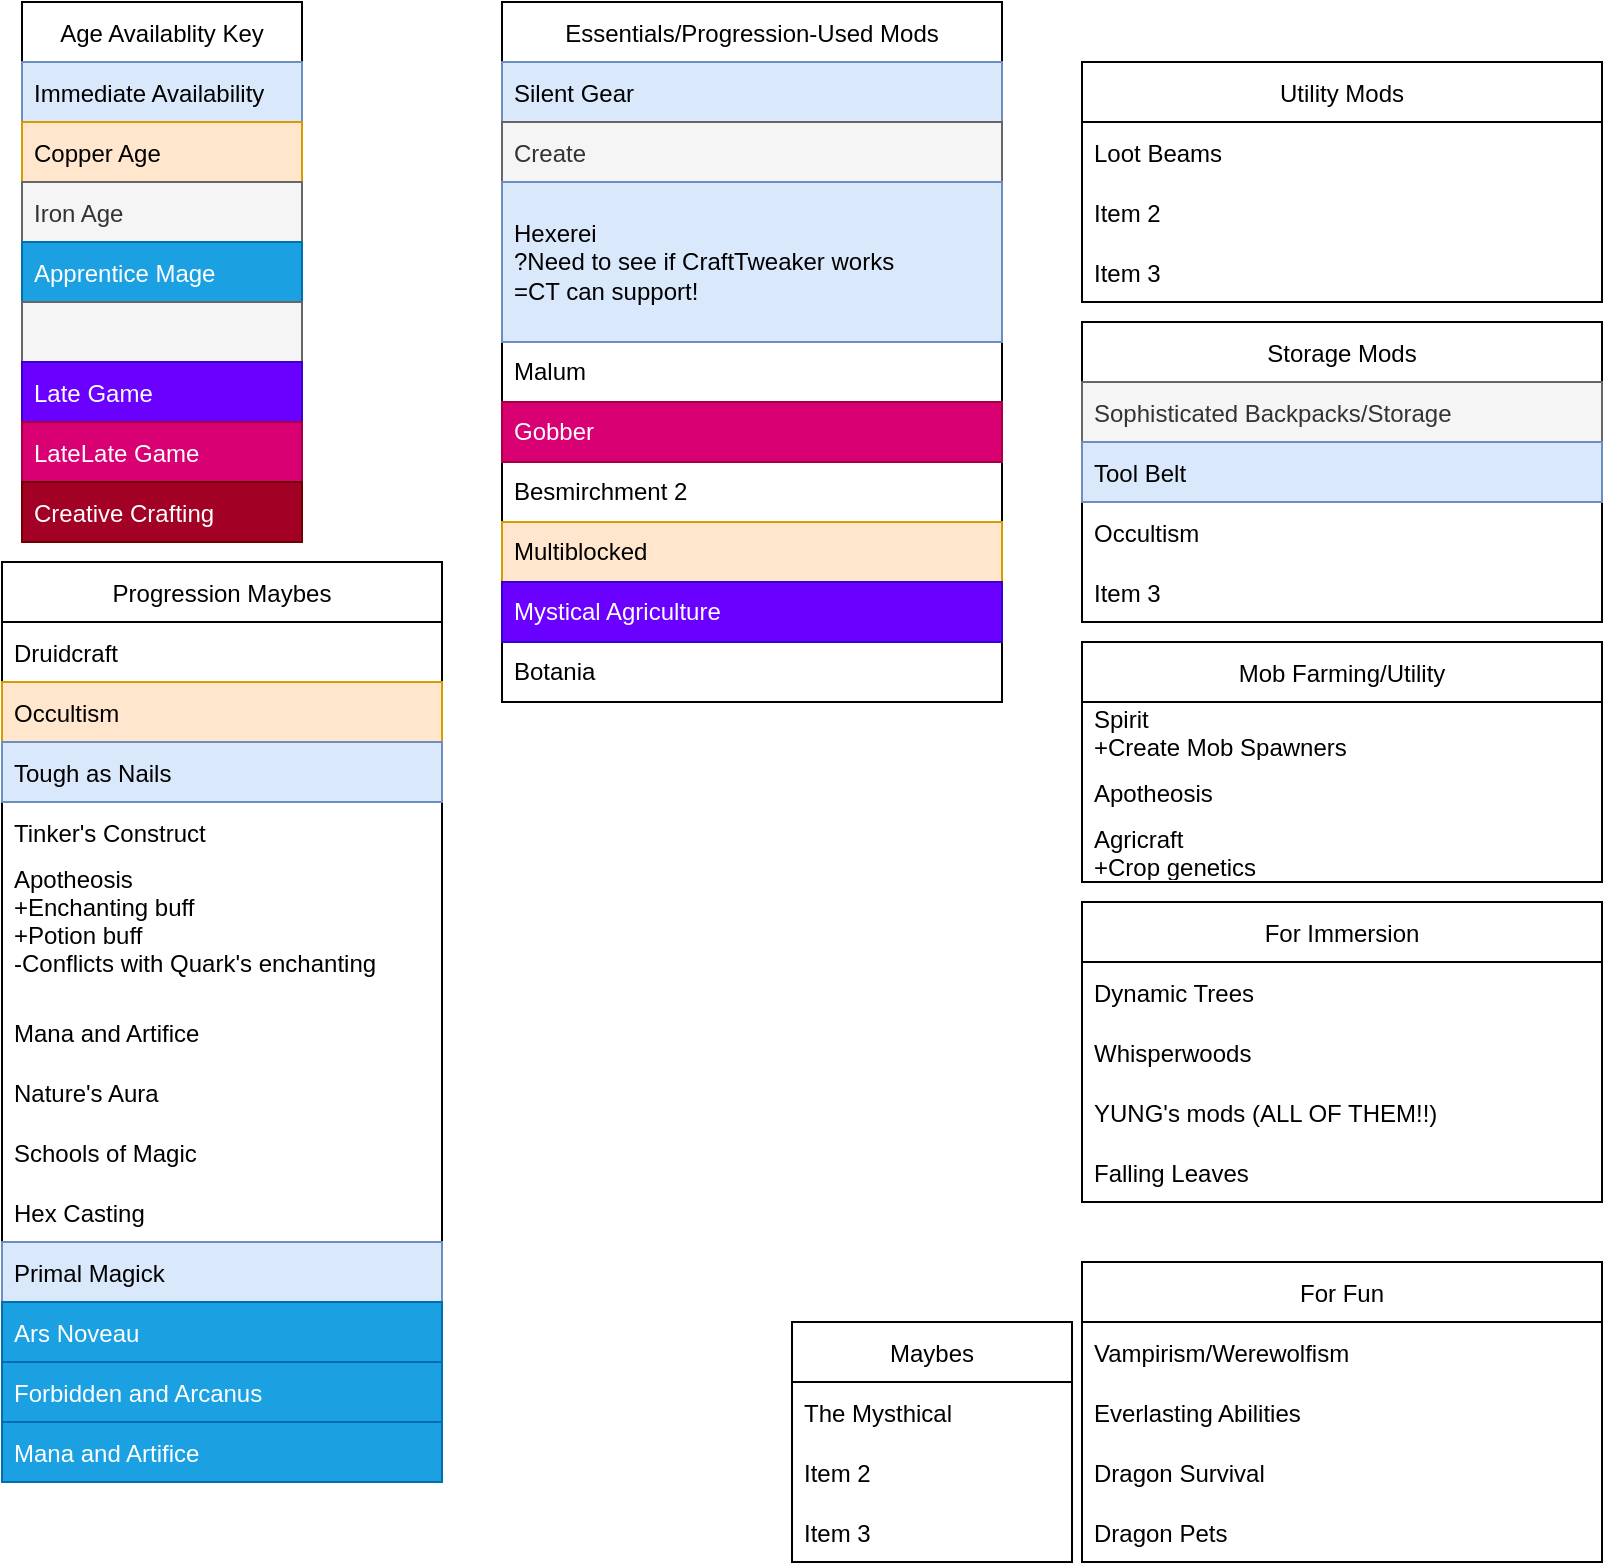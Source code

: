<mxfile version="19.0.3" type="github" pages="4">
  <diagram id="D16m4kfWFw2HEZQcjknS" name="Primary Mod List">
    <mxGraphModel dx="1182" dy="732" grid="1" gridSize="10" guides="1" tooltips="1" connect="1" arrows="1" fold="1" page="1" pageScale="1" pageWidth="850" pageHeight="1100" math="0" shadow="0">
      <root>
        <mxCell id="0" />
        <mxCell id="1" parent="0" />
        <mxCell id="B4j-vTwKo_DGj5agFie8-1" value="Essentials/Progression-Used Mods" style="swimlane;fontStyle=0;childLayout=stackLayout;horizontal=1;startSize=30;horizontalStack=0;resizeParent=1;resizeParentMax=0;resizeLast=0;collapsible=1;marginBottom=0;" parent="1" vertex="1">
          <mxGeometry x="280" y="10" width="250" height="350" as="geometry" />
        </mxCell>
        <mxCell id="B4j-vTwKo_DGj5agFie8-2" value="Silent Gear" style="text;strokeColor=#6c8ebf;fillColor=#dae8fc;align=left;verticalAlign=middle;spacingLeft=4;spacingRight=4;overflow=hidden;points=[[0,0.5],[1,0.5]];portConstraint=eastwest;rotatable=0;" parent="B4j-vTwKo_DGj5agFie8-1" vertex="1">
          <mxGeometry y="30" width="250" height="30" as="geometry" />
        </mxCell>
        <mxCell id="B4j-vTwKo_DGj5agFie8-4" value="Create" style="text;strokeColor=#666666;fillColor=#f5f5f5;align=left;verticalAlign=middle;spacingLeft=4;spacingRight=4;overflow=hidden;points=[[0,0.5],[1,0.5]];portConstraint=eastwest;rotatable=0;fontColor=#333333;" parent="B4j-vTwKo_DGj5agFie8-1" vertex="1">
          <mxGeometry y="60" width="250" height="30" as="geometry" />
        </mxCell>
        <mxCell id="2ArhLiDelmDyG_pQbxqI-2" value="Hexerei&#xa;?Need to see if CraftTweaker works&#xa;=CT can support!" style="text;strokeColor=#6c8ebf;fillColor=#dae8fc;align=left;verticalAlign=middle;spacingLeft=4;spacingRight=4;overflow=hidden;points=[[0,0.5],[1,0.5]];portConstraint=eastwest;rotatable=0;whiteSpace=wrap;" parent="B4j-vTwKo_DGj5agFie8-1" vertex="1">
          <mxGeometry y="90" width="250" height="80" as="geometry" />
        </mxCell>
        <mxCell id="EsS47KtiDPzlkTfj5x5h-16" value="Malum" style="text;align=left;verticalAlign=middle;spacingLeft=4;spacingRight=4;overflow=hidden;points=[[0,0.5],[1,0.5]];portConstraint=eastwest;rotatable=0;whiteSpace=wrap;" parent="B4j-vTwKo_DGj5agFie8-1" vertex="1">
          <mxGeometry y="170" width="250" height="30" as="geometry" />
        </mxCell>
        <mxCell id="EsS47KtiDPzlkTfj5x5h-17" value="Gobber" style="text;align=left;verticalAlign=middle;spacingLeft=4;spacingRight=4;overflow=hidden;points=[[0,0.5],[1,0.5]];portConstraint=eastwest;rotatable=0;whiteSpace=wrap;fillColor=#d80073;fontColor=#ffffff;strokeColor=#A50040;" parent="B4j-vTwKo_DGj5agFie8-1" vertex="1">
          <mxGeometry y="200" width="250" height="30" as="geometry" />
        </mxCell>
        <mxCell id="EsS47KtiDPzlkTfj5x5h-22" value="Besmirchment 2" style="text;align=left;verticalAlign=middle;spacingLeft=4;spacingRight=4;overflow=hidden;points=[[0,0.5],[1,0.5]];portConstraint=eastwest;rotatable=0;whiteSpace=wrap;" parent="B4j-vTwKo_DGj5agFie8-1" vertex="1">
          <mxGeometry y="230" width="250" height="30" as="geometry" />
        </mxCell>
        <mxCell id="EsS47KtiDPzlkTfj5x5h-30" value="Multiblocked" style="text;align=left;verticalAlign=middle;spacingLeft=4;spacingRight=4;overflow=hidden;points=[[0,0.5],[1,0.5]];portConstraint=eastwest;rotatable=0;whiteSpace=wrap;fillColor=#ffe6cc;strokeColor=#d79b00;" parent="B4j-vTwKo_DGj5agFie8-1" vertex="1">
          <mxGeometry y="260" width="250" height="30" as="geometry" />
        </mxCell>
        <mxCell id="EsS47KtiDPzlkTfj5x5h-36" value="Mystical Agriculture" style="text;align=left;verticalAlign=middle;spacingLeft=4;spacingRight=4;overflow=hidden;points=[[0,0.5],[1,0.5]];portConstraint=eastwest;rotatable=0;whiteSpace=wrap;fillColor=#6a00ff;strokeColor=#3700CC;fontColor=#ffffff;" parent="B4j-vTwKo_DGj5agFie8-1" vertex="1">
          <mxGeometry y="290" width="250" height="30" as="geometry" />
        </mxCell>
        <mxCell id="EsS47KtiDPzlkTfj5x5h-38" value="Botania" style="text;align=left;verticalAlign=middle;spacingLeft=4;spacingRight=4;overflow=hidden;points=[[0,0.5],[1,0.5]];portConstraint=eastwest;rotatable=0;whiteSpace=wrap;" parent="B4j-vTwKo_DGj5agFie8-1" vertex="1">
          <mxGeometry y="320" width="250" height="30" as="geometry" />
        </mxCell>
        <mxCell id="B4j-vTwKo_DGj5agFie8-5" value="Storage Mods" style="swimlane;fontStyle=0;childLayout=stackLayout;horizontal=1;startSize=30;horizontalStack=0;resizeParent=1;resizeParentMax=0;resizeLast=0;collapsible=1;marginBottom=0;" parent="1" vertex="1">
          <mxGeometry x="570" y="170" width="260" height="150" as="geometry" />
        </mxCell>
        <mxCell id="B4j-vTwKo_DGj5agFie8-6" value="Sophisticated Backpacks/Storage" style="text;strokeColor=#666666;fillColor=#f5f5f5;align=left;verticalAlign=middle;spacingLeft=4;spacingRight=4;overflow=hidden;points=[[0,0.5],[1,0.5]];portConstraint=eastwest;rotatable=0;fontColor=#333333;" parent="B4j-vTwKo_DGj5agFie8-5" vertex="1">
          <mxGeometry y="30" width="260" height="30" as="geometry" />
        </mxCell>
        <mxCell id="B4j-vTwKo_DGj5agFie8-3" value="Tool Belt" style="text;strokeColor=#6c8ebf;fillColor=#dae8fc;align=left;verticalAlign=middle;spacingLeft=4;spacingRight=4;overflow=hidden;points=[[0,0.5],[1,0.5]];portConstraint=eastwest;rotatable=0;" parent="B4j-vTwKo_DGj5agFie8-5" vertex="1">
          <mxGeometry y="60" width="260" height="30" as="geometry" />
        </mxCell>
        <mxCell id="B4j-vTwKo_DGj5agFie8-7" value="Occultism" style="text;strokeColor=none;fillColor=none;align=left;verticalAlign=middle;spacingLeft=4;spacingRight=4;overflow=hidden;points=[[0,0.5],[1,0.5]];portConstraint=eastwest;rotatable=0;" parent="B4j-vTwKo_DGj5agFie8-5" vertex="1">
          <mxGeometry y="90" width="260" height="30" as="geometry" />
        </mxCell>
        <mxCell id="B4j-vTwKo_DGj5agFie8-8" value="Item 3" style="text;strokeColor=none;fillColor=none;align=left;verticalAlign=middle;spacingLeft=4;spacingRight=4;overflow=hidden;points=[[0,0.5],[1,0.5]];portConstraint=eastwest;rotatable=0;" parent="B4j-vTwKo_DGj5agFie8-5" vertex="1">
          <mxGeometry y="120" width="260" height="30" as="geometry" />
        </mxCell>
        <mxCell id="B4j-vTwKo_DGj5agFie8-9" value="Progression Maybes" style="swimlane;fontStyle=0;childLayout=stackLayout;horizontal=1;startSize=30;horizontalStack=0;resizeParent=1;resizeParentMax=0;resizeLast=0;collapsible=1;marginBottom=0;" parent="1" vertex="1">
          <mxGeometry x="30" y="290" width="220" height="460" as="geometry" />
        </mxCell>
        <mxCell id="B4j-vTwKo_DGj5agFie8-10" value="Druidcraft" style="text;strokeColor=none;fillColor=none;align=left;verticalAlign=middle;spacingLeft=4;spacingRight=4;overflow=hidden;points=[[0,0.5],[1,0.5]];portConstraint=eastwest;rotatable=0;" parent="B4j-vTwKo_DGj5agFie8-9" vertex="1">
          <mxGeometry y="30" width="220" height="30" as="geometry" />
        </mxCell>
        <mxCell id="B4j-vTwKo_DGj5agFie8-11" value="Occultism" style="text;strokeColor=#d79b00;fillColor=#ffe6cc;align=left;verticalAlign=middle;spacingLeft=4;spacingRight=4;overflow=hidden;points=[[0,0.5],[1,0.5]];portConstraint=eastwest;rotatable=0;" parent="B4j-vTwKo_DGj5agFie8-9" vertex="1">
          <mxGeometry y="60" width="220" height="30" as="geometry" />
        </mxCell>
        <mxCell id="B4j-vTwKo_DGj5agFie8-12" value="Tough as Nails" style="text;strokeColor=#6c8ebf;fillColor=#dae8fc;align=left;verticalAlign=middle;spacingLeft=4;spacingRight=4;overflow=hidden;points=[[0,0.5],[1,0.5]];portConstraint=eastwest;rotatable=0;" parent="B4j-vTwKo_DGj5agFie8-9" vertex="1">
          <mxGeometry y="90" width="220" height="30" as="geometry" />
        </mxCell>
        <mxCell id="ZFpCo6Y6okGIEXORFpAM-1" value="Tinker&#39;s Construct" style="text;strokeColor=none;fillColor=none;align=left;verticalAlign=middle;spacingLeft=4;spacingRight=4;overflow=hidden;points=[[0,0.5],[1,0.5]];portConstraint=eastwest;rotatable=0;" parent="B4j-vTwKo_DGj5agFie8-9" vertex="1">
          <mxGeometry y="120" width="220" height="30" as="geometry" />
        </mxCell>
        <mxCell id="2ArhLiDelmDyG_pQbxqI-1" value="Apotheosis&#xa;+Enchanting buff&#xa;+Potion buff&#xa;-Conflicts with Quark&#39;s enchanting&#xa;" style="text;strokeColor=none;fillColor=none;align=left;verticalAlign=middle;spacingLeft=4;spacingRight=4;overflow=hidden;points=[[0,0.5],[1,0.5]];portConstraint=eastwest;rotatable=0;rounded=0;" parent="B4j-vTwKo_DGj5agFie8-9" vertex="1">
          <mxGeometry y="150" width="220" height="70" as="geometry" />
        </mxCell>
        <mxCell id="EsS47KtiDPzlkTfj5x5h-1" value="Mana and Artifice" style="text;strokeColor=none;fillColor=none;align=left;verticalAlign=middle;spacingLeft=4;spacingRight=4;overflow=hidden;points=[[0,0.5],[1,0.5]];portConstraint=eastwest;rotatable=0;rounded=0;" parent="B4j-vTwKo_DGj5agFie8-9" vertex="1">
          <mxGeometry y="220" width="220" height="30" as="geometry" />
        </mxCell>
        <mxCell id="EsS47KtiDPzlkTfj5x5h-2" value="Nature&#39;s Aura" style="text;strokeColor=none;fillColor=none;align=left;verticalAlign=middle;spacingLeft=4;spacingRight=4;overflow=hidden;points=[[0,0.5],[1,0.5]];portConstraint=eastwest;rotatable=0;rounded=0;" parent="B4j-vTwKo_DGj5agFie8-9" vertex="1">
          <mxGeometry y="250" width="220" height="30" as="geometry" />
        </mxCell>
        <mxCell id="EsS47KtiDPzlkTfj5x5h-27" value="Schools of Magic" style="text;strokeColor=none;fillColor=none;align=left;verticalAlign=middle;spacingLeft=4;spacingRight=4;overflow=hidden;points=[[0,0.5],[1,0.5]];portConstraint=eastwest;rotatable=0;rounded=0;" parent="B4j-vTwKo_DGj5agFie8-9" vertex="1">
          <mxGeometry y="280" width="220" height="30" as="geometry" />
        </mxCell>
        <mxCell id="EsS47KtiDPzlkTfj5x5h-28" value="Hex Casting" style="text;strokeColor=none;fillColor=none;align=left;verticalAlign=middle;spacingLeft=4;spacingRight=4;overflow=hidden;points=[[0,0.5],[1,0.5]];portConstraint=eastwest;rotatable=0;rounded=0;" parent="B4j-vTwKo_DGj5agFie8-9" vertex="1">
          <mxGeometry y="310" width="220" height="30" as="geometry" />
        </mxCell>
        <mxCell id="EsS47KtiDPzlkTfj5x5h-29" value="Primal Magick" style="text;strokeColor=#6c8ebf;fillColor=#dae8fc;align=left;verticalAlign=middle;spacingLeft=4;spacingRight=4;overflow=hidden;points=[[0,0.5],[1,0.5]];portConstraint=eastwest;rotatable=0;rounded=0;" parent="B4j-vTwKo_DGj5agFie8-9" vertex="1">
          <mxGeometry y="340" width="220" height="30" as="geometry" />
        </mxCell>
        <mxCell id="EsS47KtiDPzlkTfj5x5h-39" value="Ars Noveau" style="text;strokeColor=#006EAF;fillColor=#1ba1e2;align=left;verticalAlign=middle;spacingLeft=4;spacingRight=4;overflow=hidden;points=[[0,0.5],[1,0.5]];portConstraint=eastwest;rotatable=0;rounded=0;fontColor=#ffffff;" parent="B4j-vTwKo_DGj5agFie8-9" vertex="1">
          <mxGeometry y="370" width="220" height="30" as="geometry" />
        </mxCell>
        <mxCell id="EsS47KtiDPzlkTfj5x5h-40" value="Forbidden and Arcanus" style="text;strokeColor=#006EAF;fillColor=#1ba1e2;align=left;verticalAlign=middle;spacingLeft=4;spacingRight=4;overflow=hidden;points=[[0,0.5],[1,0.5]];portConstraint=eastwest;rotatable=0;rounded=0;fontColor=#ffffff;" parent="B4j-vTwKo_DGj5agFie8-9" vertex="1">
          <mxGeometry y="400" width="220" height="30" as="geometry" />
        </mxCell>
        <mxCell id="EsS47KtiDPzlkTfj5x5h-41" value="Mana and Artifice" style="text;strokeColor=#006EAF;fillColor=#1ba1e2;align=left;verticalAlign=middle;spacingLeft=4;spacingRight=4;overflow=hidden;points=[[0,0.5],[1,0.5]];portConstraint=eastwest;rotatable=0;rounded=0;fontColor=#ffffff;" parent="B4j-vTwKo_DGj5agFie8-9" vertex="1">
          <mxGeometry y="430" width="220" height="30" as="geometry" />
        </mxCell>
        <mxCell id="B4j-vTwKo_DGj5agFie8-14" value="Utility Mods" style="swimlane;fontStyle=0;childLayout=stackLayout;horizontal=1;startSize=30;horizontalStack=0;resizeParent=1;resizeParentMax=0;resizeLast=0;collapsible=1;marginBottom=0;" parent="1" vertex="1">
          <mxGeometry x="570" y="40" width="260" height="120" as="geometry" />
        </mxCell>
        <mxCell id="B4j-vTwKo_DGj5agFie8-15" value="Loot Beams" style="text;strokeColor=none;fillColor=none;align=left;verticalAlign=middle;spacingLeft=4;spacingRight=4;overflow=hidden;points=[[0,0.5],[1,0.5]];portConstraint=eastwest;rotatable=0;" parent="B4j-vTwKo_DGj5agFie8-14" vertex="1">
          <mxGeometry y="30" width="260" height="30" as="geometry" />
        </mxCell>
        <mxCell id="B4j-vTwKo_DGj5agFie8-16" value="Item 2" style="text;strokeColor=none;fillColor=none;align=left;verticalAlign=middle;spacingLeft=4;spacingRight=4;overflow=hidden;points=[[0,0.5],[1,0.5]];portConstraint=eastwest;rotatable=0;" parent="B4j-vTwKo_DGj5agFie8-14" vertex="1">
          <mxGeometry y="60" width="260" height="30" as="geometry" />
        </mxCell>
        <mxCell id="B4j-vTwKo_DGj5agFie8-17" value="Item 3" style="text;strokeColor=none;fillColor=none;align=left;verticalAlign=middle;spacingLeft=4;spacingRight=4;overflow=hidden;points=[[0,0.5],[1,0.5]];portConstraint=eastwest;rotatable=0;" parent="B4j-vTwKo_DGj5agFie8-14" vertex="1">
          <mxGeometry y="90" width="260" height="30" as="geometry" />
        </mxCell>
        <mxCell id="EsS47KtiDPzlkTfj5x5h-3" value="Mob Farming/Utility" style="swimlane;fontStyle=0;childLayout=stackLayout;horizontal=1;startSize=30;horizontalStack=0;resizeParent=1;resizeParentMax=0;resizeLast=0;collapsible=1;marginBottom=0;rounded=0;fillColor=none;" parent="1" vertex="1">
          <mxGeometry x="570" y="330" width="260" height="120" as="geometry" />
        </mxCell>
        <mxCell id="EsS47KtiDPzlkTfj5x5h-4" value="Spirit&#xa;+Create Mob Spawners&#xa;" style="text;strokeColor=none;fillColor=none;align=left;verticalAlign=middle;spacingLeft=4;spacingRight=4;overflow=hidden;points=[[0,0.5],[1,0.5]];portConstraint=eastwest;rotatable=0;rounded=0;" parent="EsS47KtiDPzlkTfj5x5h-3" vertex="1">
          <mxGeometry y="30" width="260" height="30" as="geometry" />
        </mxCell>
        <mxCell id="EsS47KtiDPzlkTfj5x5h-5" value="Apotheosis" style="text;strokeColor=none;fillColor=none;align=left;verticalAlign=middle;spacingLeft=4;spacingRight=4;overflow=hidden;points=[[0,0.5],[1,0.5]];portConstraint=eastwest;rotatable=0;rounded=0;" parent="EsS47KtiDPzlkTfj5x5h-3" vertex="1">
          <mxGeometry y="60" width="260" height="30" as="geometry" />
        </mxCell>
        <mxCell id="EsS47KtiDPzlkTfj5x5h-6" value="Agricraft&#xa;+Crop genetics" style="text;strokeColor=none;fillColor=none;align=left;verticalAlign=middle;spacingLeft=4;spacingRight=4;overflow=hidden;points=[[0,0.5],[1,0.5]];portConstraint=eastwest;rotatable=0;rounded=0;" parent="EsS47KtiDPzlkTfj5x5h-3" vertex="1">
          <mxGeometry y="90" width="260" height="30" as="geometry" />
        </mxCell>
        <mxCell id="EsS47KtiDPzlkTfj5x5h-8" value="Age Availablity Key" style="swimlane;fontStyle=0;childLayout=stackLayout;horizontal=1;startSize=30;horizontalStack=0;resizeParent=1;resizeParentMax=0;resizeLast=0;collapsible=1;marginBottom=0;rounded=0;fillColor=none;" parent="1" vertex="1">
          <mxGeometry x="40" y="10" width="140" height="270" as="geometry" />
        </mxCell>
        <mxCell id="EsS47KtiDPzlkTfj5x5h-9" value="Immediate Availability" style="text;strokeColor=#6c8ebf;fillColor=#dae8fc;align=left;verticalAlign=middle;spacingLeft=4;spacingRight=4;overflow=hidden;points=[[0,0.5],[1,0.5]];portConstraint=eastwest;rotatable=0;rounded=0;labelBackgroundColor=none;" parent="EsS47KtiDPzlkTfj5x5h-8" vertex="1">
          <mxGeometry y="30" width="140" height="30" as="geometry" />
        </mxCell>
        <mxCell id="EsS47KtiDPzlkTfj5x5h-10" value="Copper Age" style="text;strokeColor=#d79b00;fillColor=#ffe6cc;align=left;verticalAlign=middle;spacingLeft=4;spacingRight=4;overflow=hidden;points=[[0,0.5],[1,0.5]];portConstraint=eastwest;rotatable=0;rounded=0;" parent="EsS47KtiDPzlkTfj5x5h-8" vertex="1">
          <mxGeometry y="60" width="140" height="30" as="geometry" />
        </mxCell>
        <mxCell id="EsS47KtiDPzlkTfj5x5h-11" value="Iron Age" style="text;strokeColor=#666666;fillColor=#f5f5f5;align=left;verticalAlign=middle;spacingLeft=4;spacingRight=4;overflow=hidden;points=[[0,0.5],[1,0.5]];portConstraint=eastwest;rotatable=0;rounded=0;fontColor=#333333;" parent="EsS47KtiDPzlkTfj5x5h-8" vertex="1">
          <mxGeometry y="90" width="140" height="30" as="geometry" />
        </mxCell>
        <mxCell id="EsS47KtiDPzlkTfj5x5h-18" value="Apprentice Mage" style="text;strokeColor=#006EAF;fillColor=#1ba1e2;align=left;verticalAlign=middle;spacingLeft=4;spacingRight=4;overflow=hidden;points=[[0,0.5],[1,0.5]];portConstraint=eastwest;rotatable=0;rounded=0;fontColor=#ffffff;" parent="EsS47KtiDPzlkTfj5x5h-8" vertex="1">
          <mxGeometry y="120" width="140" height="30" as="geometry" />
        </mxCell>
        <mxCell id="EsS47KtiDPzlkTfj5x5h-19" style="text;strokeColor=#666666;fillColor=#f5f5f5;align=left;verticalAlign=middle;spacingLeft=4;spacingRight=4;overflow=hidden;points=[[0,0.5],[1,0.5]];portConstraint=eastwest;rotatable=0;rounded=0;fontColor=#333333;" parent="EsS47KtiDPzlkTfj5x5h-8" vertex="1">
          <mxGeometry y="150" width="140" height="30" as="geometry" />
        </mxCell>
        <mxCell id="EsS47KtiDPzlkTfj5x5h-20" value="Late Game" style="text;strokeColor=#3700CC;fillColor=#6a00ff;align=left;verticalAlign=middle;spacingLeft=4;spacingRight=4;overflow=hidden;points=[[0,0.5],[1,0.5]];portConstraint=eastwest;rotatable=0;rounded=0;fontColor=#ffffff;" parent="EsS47KtiDPzlkTfj5x5h-8" vertex="1">
          <mxGeometry y="180" width="140" height="30" as="geometry" />
        </mxCell>
        <mxCell id="EsS47KtiDPzlkTfj5x5h-21" value="LateLate Game" style="text;strokeColor=#A50040;fillColor=#d80073;align=left;verticalAlign=middle;spacingLeft=4;spacingRight=4;overflow=hidden;points=[[0,0.5],[1,0.5]];portConstraint=eastwest;rotatable=0;rounded=0;fontColor=#ffffff;" parent="EsS47KtiDPzlkTfj5x5h-8" vertex="1">
          <mxGeometry y="210" width="140" height="30" as="geometry" />
        </mxCell>
        <mxCell id="EsS47KtiDPzlkTfj5x5h-37" value="Creative Crafting" style="text;strokeColor=#6F0000;fillColor=#a20025;align=left;verticalAlign=middle;spacingLeft=4;spacingRight=4;overflow=hidden;points=[[0,0.5],[1,0.5]];portConstraint=eastwest;rotatable=0;rounded=0;fontColor=#ffffff;" parent="EsS47KtiDPzlkTfj5x5h-8" vertex="1">
          <mxGeometry y="240" width="140" height="30" as="geometry" />
        </mxCell>
        <mxCell id="EsS47KtiDPzlkTfj5x5h-12" value="For Immersion" style="swimlane;fontStyle=0;childLayout=stackLayout;horizontal=1;startSize=30;horizontalStack=0;resizeParent=1;resizeParentMax=0;resizeLast=0;collapsible=1;marginBottom=0;rounded=0;labelBackgroundColor=none;fillColor=none;" parent="1" vertex="1">
          <mxGeometry x="570" y="460" width="260" height="150" as="geometry" />
        </mxCell>
        <mxCell id="EsS47KtiDPzlkTfj5x5h-13" value="Dynamic Trees" style="text;strokeColor=none;fillColor=none;align=left;verticalAlign=middle;spacingLeft=4;spacingRight=4;overflow=hidden;points=[[0,0.5],[1,0.5]];portConstraint=eastwest;rotatable=0;rounded=0;labelBackgroundColor=none;" parent="EsS47KtiDPzlkTfj5x5h-12" vertex="1">
          <mxGeometry y="30" width="260" height="30" as="geometry" />
        </mxCell>
        <mxCell id="EsS47KtiDPzlkTfj5x5h-14" value="Whisperwoods" style="text;strokeColor=none;fillColor=none;align=left;verticalAlign=middle;spacingLeft=4;spacingRight=4;overflow=hidden;points=[[0,0.5],[1,0.5]];portConstraint=eastwest;rotatable=0;rounded=0;labelBackgroundColor=none;" parent="EsS47KtiDPzlkTfj5x5h-12" vertex="1">
          <mxGeometry y="60" width="260" height="30" as="geometry" />
        </mxCell>
        <mxCell id="EsS47KtiDPzlkTfj5x5h-15" value="YUNG&#39;s mods (ALL OF THEM!!)" style="text;strokeColor=none;fillColor=none;align=left;verticalAlign=middle;spacingLeft=4;spacingRight=4;overflow=hidden;points=[[0,0.5],[1,0.5]];portConstraint=eastwest;rotatable=0;rounded=0;labelBackgroundColor=none;" parent="EsS47KtiDPzlkTfj5x5h-12" vertex="1">
          <mxGeometry y="90" width="260" height="30" as="geometry" />
        </mxCell>
        <mxCell id="Sc0oKfuL5u5qFrWzhuEP-1" value="Falling Leaves" style="text;strokeColor=none;fillColor=none;align=left;verticalAlign=middle;spacingLeft=4;spacingRight=4;overflow=hidden;points=[[0,0.5],[1,0.5]];portConstraint=eastwest;rotatable=0;rounded=0;labelBackgroundColor=none;" vertex="1" parent="EsS47KtiDPzlkTfj5x5h-12">
          <mxGeometry y="120" width="260" height="30" as="geometry" />
        </mxCell>
        <mxCell id="EsS47KtiDPzlkTfj5x5h-23" value="For Fun" style="swimlane;fontStyle=0;childLayout=stackLayout;horizontal=1;startSize=30;horizontalStack=0;resizeParent=1;resizeParentMax=0;resizeLast=0;collapsible=1;marginBottom=0;rounded=0;labelBackgroundColor=none;fillColor=none;" parent="1" vertex="1">
          <mxGeometry x="570" y="640" width="260" height="150" as="geometry" />
        </mxCell>
        <mxCell id="EsS47KtiDPzlkTfj5x5h-24" value="Vampirism/Werewolfism" style="text;strokeColor=none;fillColor=none;align=left;verticalAlign=middle;spacingLeft=4;spacingRight=4;overflow=hidden;points=[[0,0.5],[1,0.5]];portConstraint=eastwest;rotatable=0;rounded=0;labelBackgroundColor=none;" parent="EsS47KtiDPzlkTfj5x5h-23" vertex="1">
          <mxGeometry y="30" width="260" height="30" as="geometry" />
        </mxCell>
        <mxCell id="EsS47KtiDPzlkTfj5x5h-25" value="Everlasting Abilities" style="text;strokeColor=none;fillColor=none;align=left;verticalAlign=middle;spacingLeft=4;spacingRight=4;overflow=hidden;points=[[0,0.5],[1,0.5]];portConstraint=eastwest;rotatable=0;rounded=0;labelBackgroundColor=none;" parent="EsS47KtiDPzlkTfj5x5h-23" vertex="1">
          <mxGeometry y="60" width="260" height="30" as="geometry" />
        </mxCell>
        <mxCell id="EsS47KtiDPzlkTfj5x5h-26" value="Dragon Survival" style="text;strokeColor=none;fillColor=none;align=left;verticalAlign=middle;spacingLeft=4;spacingRight=4;overflow=hidden;points=[[0,0.5],[1,0.5]];portConstraint=eastwest;rotatable=0;rounded=0;labelBackgroundColor=none;" parent="EsS47KtiDPzlkTfj5x5h-23" vertex="1">
          <mxGeometry y="90" width="260" height="30" as="geometry" />
        </mxCell>
        <mxCell id="EsS47KtiDPzlkTfj5x5h-35" value="Dragon Pets" style="text;strokeColor=none;fillColor=none;align=left;verticalAlign=middle;spacingLeft=4;spacingRight=4;overflow=hidden;points=[[0,0.5],[1,0.5]];portConstraint=eastwest;rotatable=0;rounded=0;labelBackgroundColor=none;" parent="EsS47KtiDPzlkTfj5x5h-23" vertex="1">
          <mxGeometry y="120" width="260" height="30" as="geometry" />
        </mxCell>
        <mxCell id="EsS47KtiDPzlkTfj5x5h-31" value="Maybes" style="swimlane;fontStyle=0;childLayout=stackLayout;horizontal=1;startSize=30;horizontalStack=0;resizeParent=1;resizeParentMax=0;resizeLast=0;collapsible=1;marginBottom=0;rounded=0;labelBackgroundColor=none;fillColor=none;" parent="1" vertex="1">
          <mxGeometry x="425" y="670" width="140" height="120" as="geometry" />
        </mxCell>
        <mxCell id="EsS47KtiDPzlkTfj5x5h-32" value="The Mysthical" style="text;strokeColor=none;fillColor=none;align=left;verticalAlign=middle;spacingLeft=4;spacingRight=4;overflow=hidden;points=[[0,0.5],[1,0.5]];portConstraint=eastwest;rotatable=0;rounded=0;labelBackgroundColor=none;" parent="EsS47KtiDPzlkTfj5x5h-31" vertex="1">
          <mxGeometry y="30" width="140" height="30" as="geometry" />
        </mxCell>
        <mxCell id="EsS47KtiDPzlkTfj5x5h-33" value="Item 2" style="text;strokeColor=none;fillColor=none;align=left;verticalAlign=middle;spacingLeft=4;spacingRight=4;overflow=hidden;points=[[0,0.5],[1,0.5]];portConstraint=eastwest;rotatable=0;rounded=0;labelBackgroundColor=none;" parent="EsS47KtiDPzlkTfj5x5h-31" vertex="1">
          <mxGeometry y="60" width="140" height="30" as="geometry" />
        </mxCell>
        <mxCell id="EsS47KtiDPzlkTfj5x5h-34" value="Item 3" style="text;strokeColor=none;fillColor=none;align=left;verticalAlign=middle;spacingLeft=4;spacingRight=4;overflow=hidden;points=[[0,0.5],[1,0.5]];portConstraint=eastwest;rotatable=0;rounded=0;labelBackgroundColor=none;" parent="EsS47KtiDPzlkTfj5x5h-31" vertex="1">
          <mxGeometry y="90" width="140" height="30" as="geometry" />
        </mxCell>
      </root>
    </mxGraphModel>
  </diagram>
  <diagram id="C5RBs43oDa-KdzZeNtuy" name="Progression - Early Age">
    <mxGraphModel dx="1038" dy="537" grid="1" gridSize="10" guides="1" tooltips="1" connect="1" arrows="1" fold="1" page="1" pageScale="1" pageWidth="827" pageHeight="1169" math="0" shadow="0">
      <root>
        <mxCell id="WIyWlLk6GJQsqaUBKTNV-0" />
        <mxCell id="WIyWlLk6GJQsqaUBKTNV-1" parent="WIyWlLk6GJQsqaUBKTNV-0" />
        <mxCell id="2fUdlbbrRsZrhQuUBlLO-6" value="" style="edgeStyle=orthogonalEdgeStyle;rounded=0;orthogonalLoop=1;jettySize=auto;html=1;" parent="WIyWlLk6GJQsqaUBKTNV-1" source="WIyWlLk6GJQsqaUBKTNV-3" edge="1">
          <mxGeometry relative="1" as="geometry">
            <mxPoint x="360" y="80" as="targetPoint" />
          </mxGeometry>
        </mxCell>
        <mxCell id="WIyWlLk6GJQsqaUBKTNV-3" value="Early Age" style="rounded=1;whiteSpace=wrap;html=1;fontSize=12;glass=0;strokeWidth=1;shadow=0;" parent="WIyWlLk6GJQsqaUBKTNV-1" vertex="1">
          <mxGeometry x="160" y="60" width="120" height="40" as="geometry" />
        </mxCell>
        <mxCell id="2fUdlbbrRsZrhQuUBlLO-2" style="edgeStyle=orthogonalEdgeStyle;rounded=0;orthogonalLoop=1;jettySize=auto;html=1;entryX=0;entryY=0.5;entryDx=0;entryDy=0;" parent="WIyWlLk6GJQsqaUBKTNV-1" source="2fUdlbbrRsZrhQuUBlLO-1" target="WIyWlLk6GJQsqaUBKTNV-3" edge="1">
          <mxGeometry relative="1" as="geometry" />
        </mxCell>
        <mxCell id="2fUdlbbrRsZrhQuUBlLO-1" value="Start" style="triangle;whiteSpace=wrap;html=1;" parent="WIyWlLk6GJQsqaUBKTNV-1" vertex="1">
          <mxGeometry x="50" y="40" width="60" height="80" as="geometry" />
        </mxCell>
        <mxCell id="2fUdlbbrRsZrhQuUBlLO-9" value="" style="edgeStyle=orthogonalEdgeStyle;rounded=0;orthogonalLoop=1;jettySize=auto;html=1;" parent="WIyWlLk6GJQsqaUBKTNV-1" source="2fUdlbbrRsZrhQuUBlLO-7" target="2fUdlbbrRsZrhQuUBlLO-8" edge="1">
          <mxGeometry relative="1" as="geometry" />
        </mxCell>
        <mxCell id="2fUdlbbrRsZrhQuUBlLO-11" value="" style="edgeStyle=orthogonalEdgeStyle;rounded=0;orthogonalLoop=1;jettySize=auto;html=1;" parent="WIyWlLk6GJQsqaUBKTNV-1" source="2fUdlbbrRsZrhQuUBlLO-7" target="2fUdlbbrRsZrhQuUBlLO-10" edge="1">
          <mxGeometry relative="1" as="geometry" />
        </mxCell>
        <mxCell id="2fUdlbbrRsZrhQuUBlLO-7" value="&lt;div&gt;Copper Age&lt;/div&gt;" style="rounded=1;whiteSpace=wrap;html=1;" parent="WIyWlLk6GJQsqaUBKTNV-1" vertex="1">
          <mxGeometry x="360" y="60" width="120" height="40" as="geometry" />
        </mxCell>
        <mxCell id="2fUdlbbrRsZrhQuUBlLO-15" style="edgeStyle=orthogonalEdgeStyle;rounded=0;orthogonalLoop=1;jettySize=auto;html=1;exitX=1;exitY=0.5;exitDx=0;exitDy=0;" parent="WIyWlLk6GJQsqaUBKTNV-1" source="2fUdlbbrRsZrhQuUBlLO-8" target="2fUdlbbrRsZrhQuUBlLO-14" edge="1">
          <mxGeometry relative="1" as="geometry" />
        </mxCell>
        <mxCell id="2fUdlbbrRsZrhQuUBlLO-8" value="Iron Age" style="whiteSpace=wrap;html=1;rounded=1;" parent="WIyWlLk6GJQsqaUBKTNV-1" vertex="1">
          <mxGeometry x="560" y="60" width="120" height="40" as="geometry" />
        </mxCell>
        <mxCell id="2fUdlbbrRsZrhQuUBlLO-13" value="" style="edgeStyle=orthogonalEdgeStyle;rounded=0;orthogonalLoop=1;jettySize=auto;html=1;entryX=0;entryY=0.5;entryDx=0;entryDy=0;" parent="WIyWlLk6GJQsqaUBKTNV-1" source="2fUdlbbrRsZrhQuUBlLO-10" target="2fUdlbbrRsZrhQuUBlLO-14" edge="1">
          <mxGeometry relative="1" as="geometry">
            <mxPoint x="640" y="160" as="targetPoint" />
          </mxGeometry>
        </mxCell>
        <mxCell id="2fUdlbbrRsZrhQuUBlLO-10" value="&lt;div&gt;Early Electric Age&lt;/div&gt;" style="whiteSpace=wrap;html=1;rounded=1;" parent="WIyWlLk6GJQsqaUBKTNV-1" vertex="1">
          <mxGeometry x="440" y="140" width="120" height="40" as="geometry" />
        </mxCell>
        <mxCell id="2fUdlbbrRsZrhQuUBlLO-14" value="&lt;div&gt;Age 1&lt;/div&gt;&lt;div&gt;Magical Era&lt;/div&gt;" style="whiteSpace=wrap;html=1;aspect=fixed;" parent="WIyWlLk6GJQsqaUBKTNV-1" vertex="1">
          <mxGeometry x="680" y="120" width="80" height="80" as="geometry" />
        </mxCell>
        <mxCell id="2fUdlbbrRsZrhQuUBlLO-28" value="" style="edgeStyle=orthogonalEdgeStyle;rounded=0;orthogonalLoop=1;jettySize=auto;html=1;" parent="WIyWlLk6GJQsqaUBKTNV-1" source="2fUdlbbrRsZrhQuUBlLO-16" target="2fUdlbbrRsZrhQuUBlLO-22" edge="1">
          <mxGeometry relative="1" as="geometry">
            <Array as="points">
              <mxPoint x="230" y="310" />
              <mxPoint x="230" y="310" />
            </Array>
          </mxGeometry>
        </mxCell>
        <mxCell id="2fUdlbbrRsZrhQuUBlLO-16" value="Early Age Progress" style="swimlane;fontStyle=0;childLayout=stackLayout;horizontal=1;startSize=30;horizontalStack=0;resizeParent=1;resizeParentMax=0;resizeLast=0;collapsible=1;marginBottom=0;" parent="WIyWlLk6GJQsqaUBKTNV-1" vertex="1">
          <mxGeometry x="40" y="200" width="140" height="180" as="geometry" />
        </mxCell>
        <mxCell id="2fUdlbbrRsZrhQuUBlLO-17" value="Flint Tools" style="text;strokeColor=none;fillColor=none;align=left;verticalAlign=middle;spacingLeft=4;spacingRight=4;overflow=hidden;points=[[0,0.5],[1,0.5]];portConstraint=eastwest;rotatable=0;" parent="2fUdlbbrRsZrhQuUBlLO-16" vertex="1">
          <mxGeometry y="30" width="140" height="30" as="geometry" />
        </mxCell>
        <mxCell id="2fUdlbbrRsZrhQuUBlLO-18" value="Wood Stripping" style="text;strokeColor=none;fillColor=none;align=left;verticalAlign=middle;spacingLeft=4;spacingRight=4;overflow=hidden;points=[[0,0.5],[1,0.5]];portConstraint=eastwest;rotatable=0;" parent="2fUdlbbrRsZrhQuUBlLO-16" vertex="1">
          <mxGeometry y="60" width="140" height="30" as="geometry" />
        </mxCell>
        <mxCell id="2fUdlbbrRsZrhQuUBlLO-19" value="Leathermaking" style="text;strokeColor=none;fillColor=none;align=left;verticalAlign=middle;spacingLeft=4;spacingRight=4;overflow=hidden;points=[[0,0.5],[1,0.5]];portConstraint=eastwest;rotatable=0;" parent="2fUdlbbrRsZrhQuUBlLO-16" vertex="1">
          <mxGeometry y="90" width="140" height="30" as="geometry" />
        </mxCell>
        <mxCell id="2fUdlbbrRsZrhQuUBlLO-20" value="Campfire" style="text;strokeColor=none;fillColor=none;align=left;verticalAlign=middle;spacingLeft=4;spacingRight=4;overflow=hidden;points=[[0,0.5],[1,0.5]];portConstraint=eastwest;rotatable=0;" parent="2fUdlbbrRsZrhQuUBlLO-16" vertex="1">
          <mxGeometry y="120" width="140" height="30" as="geometry" />
        </mxCell>
        <mxCell id="2fUdlbbrRsZrhQuUBlLO-21" value="First Wand" style="text;strokeColor=none;fillColor=none;align=left;verticalAlign=middle;spacingLeft=4;spacingRight=4;overflow=hidden;points=[[0,0.5],[1,0.5]];portConstraint=eastwest;rotatable=0;" parent="2fUdlbbrRsZrhQuUBlLO-16" vertex="1">
          <mxGeometry y="150" width="140" height="30" as="geometry" />
        </mxCell>
        <mxCell id="2fUdlbbrRsZrhQuUBlLO-22" value="Leathermaking" style="swimlane;fontStyle=0;childLayout=stackLayout;horizontal=1;startSize=30;horizontalStack=0;resizeParent=1;resizeParentMax=0;resizeLast=0;collapsible=1;marginBottom=0;" parent="WIyWlLk6GJQsqaUBKTNV-1" vertex="1">
          <mxGeometry x="260" y="200" width="230" height="180" as="geometry" />
        </mxCell>
        <mxCell id="2fUdlbbrRsZrhQuUBlLO-23" value="Flint Axe to strip bark" style="text;strokeColor=none;fillColor=none;align=left;verticalAlign=middle;spacingLeft=4;spacingRight=4;overflow=hidden;points=[[0,0.5],[1,0.5]];portConstraint=eastwest;rotatable=0;" parent="2fUdlbbrRsZrhQuUBlLO-22" vertex="1">
          <mxGeometry y="30" width="230" height="30" as="geometry" />
        </mxCell>
        <mxCell id="2fUdlbbrRsZrhQuUBlLO-24" value="Oak bark in water -&gt; Tannin" style="text;strokeColor=none;fillColor=none;align=left;verticalAlign=middle;spacingLeft=4;spacingRight=4;overflow=hidden;points=[[0,0.5],[1,0.5]];portConstraint=eastwest;rotatable=0;" parent="2fUdlbbrRsZrhQuUBlLO-22" vertex="1">
          <mxGeometry y="60" width="230" height="30" as="geometry" />
        </mxCell>
        <mxCell id="2fUdlbbrRsZrhQuUBlLO-25" value="Animals drop &lt;Sized&gt; Pelts" style="text;strokeColor=none;fillColor=none;align=left;verticalAlign=middle;spacingLeft=4;spacingRight=4;overflow=hidden;points=[[0,0.5],[1,0.5]];portConstraint=eastwest;rotatable=0;" parent="2fUdlbbrRsZrhQuUBlLO-22" vertex="1">
          <mxGeometry y="90" width="230" height="30" as="geometry" />
        </mxCell>
        <mxCell id="2fUdlbbrRsZrhQuUBlLO-26" value="Pelt in Tannin -&gt; Prepared Pelt" style="text;strokeColor=none;fillColor=none;align=left;verticalAlign=middle;spacingLeft=4;spacingRight=4;overflow=hidden;points=[[0,0.5],[1,0.5]];portConstraint=eastwest;rotatable=0;" parent="2fUdlbbrRsZrhQuUBlLO-22" vertex="1">
          <mxGeometry y="120" width="230" height="30" as="geometry" />
        </mxCell>
        <mxCell id="2fUdlbbrRsZrhQuUBlLO-27" value="Prepared Pelt on Campfire -&gt; Leather" style="text;strokeColor=none;fillColor=none;align=left;verticalAlign=middle;spacingLeft=4;spacingRight=4;overflow=hidden;points=[[0,0.5],[1,0.5]];portConstraint=eastwest;rotatable=0;" parent="2fUdlbbrRsZrhQuUBlLO-22" vertex="1">
          <mxGeometry y="150" width="230" height="30" as="geometry" />
        </mxCell>
      </root>
    </mxGraphModel>
  </diagram>
  <diagram id="9ME-OyZdoubxCk4PVZ4c" name="Magic harvesting tools">
    <mxGraphModel dx="1182" dy="732" grid="1" gridSize="10" guides="1" tooltips="1" connect="1" arrows="1" fold="1" page="1" pageScale="1" pageWidth="850" pageHeight="1100" math="0" shadow="0">
      <root>
        <mxCell id="0" />
        <mxCell id="1" parent="0" />
        <mxCell id="gCie6b_OW1F46oA7DasX-1" value="Magic &lt;br&gt;harvesting &lt;br&gt;gear" style="rounded=1;whiteSpace=wrap;html=1;" parent="1" vertex="1">
          <mxGeometry x="365" y="150" width="120" height="60" as="geometry" />
        </mxCell>
        <mxCell id="gCie6b_OW1F46oA7DasX-12" value="Ideas and goal &#xa;of these items" style="swimlane;fontStyle=0;childLayout=stackLayout;horizontal=1;startSize=40;horizontalStack=0;resizeParent=1;resizeParentMax=0;resizeLast=0;collapsible=1;marginBottom=0;" parent="1" vertex="1">
          <mxGeometry x="30" width="560" height="130" as="geometry" />
        </mxCell>
        <mxCell id="gCie6b_OW1F46oA7DasX-13" value="&quot;Long path magic&quot; where the player needs to progress in gathering and crafting to gain power" style="text;strokeColor=none;fillColor=none;align=left;verticalAlign=middle;spacingLeft=4;spacingRight=4;overflow=hidden;points=[[0,0.5],[1,0.5]];portConstraint=eastwest;rotatable=0;" parent="gCie6b_OW1F46oA7DasX-12" vertex="1">
          <mxGeometry y="40" width="560" height="30" as="geometry" />
        </mxCell>
        <mxCell id="gCie6b_OW1F46oA7DasX-14" value="Harvesting tools that grow with the progression of the player that require sacrifice and effort" style="text;strokeColor=none;fillColor=none;align=left;verticalAlign=middle;spacingLeft=4;spacingRight=4;overflow=hidden;points=[[0,0.5],[1,0.5]];portConstraint=eastwest;rotatable=0;" parent="gCie6b_OW1F46oA7DasX-12" vertex="1">
          <mxGeometry y="70" width="560" height="30" as="geometry" />
        </mxCell>
        <mxCell id="gCie6b_OW1F46oA7DasX-15" value="unorthadox gathering methods to give the pack a feeling of magic rather than just tech by another name" style="text;strokeColor=none;fillColor=none;align=left;verticalAlign=middle;spacingLeft=4;spacingRight=4;overflow=hidden;points=[[0,0.5],[1,0.5]];portConstraint=eastwest;rotatable=0;" parent="gCie6b_OW1F46oA7DasX-12" vertex="1">
          <mxGeometry y="100" width="560" height="30" as="geometry" />
        </mxCell>
        <mxCell id="gCie6b_OW1F46oA7DasX-21" value="teir progression" style="swimlane;fontStyle=0;childLayout=stackLayout;horizontal=1;startSize=30;horizontalStack=0;resizeParent=1;resizeParentMax=0;resizeLast=0;collapsible=1;marginBottom=0;" parent="1" vertex="1">
          <mxGeometry x="680" width="140" height="180" as="geometry" />
        </mxCell>
        <mxCell id="gCie6b_OW1F46oA7DasX-23" value="Leather&#xa;&#xa;Copper&#xa;&#xa;Iron&#xa;&#xa;Crystal?&#xa;&#xa;Magic metal?" style="text;strokeColor=none;fillColor=none;align=left;verticalAlign=middle;spacingLeft=4;spacingRight=4;overflow=hidden;points=[[0,0.5],[1,0.5]];portConstraint=eastwest;rotatable=0;" parent="gCie6b_OW1F46oA7DasX-21" vertex="1">
          <mxGeometry y="30" width="140" height="150" as="geometry" />
        </mxCell>
        <mxCell id="gCie6b_OW1F46oA7DasX-25" value="leather Teir" style="swimlane;horizontal=0;fillColor=#d5e8d4;strokeColor=#82b366;" parent="1" vertex="1">
          <mxGeometry y="220" width="840" height="240" as="geometry" />
        </mxCell>
        <mxCell id="gCie6b_OW1F46oA7DasX-27" value="Magic proof gloves" style="swimlane;fontStyle=0;childLayout=stackLayout;horizontal=1;startSize=30;horizontalStack=0;resizeParent=1;resizeParentMax=0;resizeLast=0;collapsible=1;marginBottom=0;" parent="gCie6b_OW1F46oA7DasX-25" vertex="1">
          <mxGeometry x="190" width="150" height="230" as="geometry" />
        </mxCell>
        <mxCell id="gCie6b_OW1F46oA7DasX-28" value="start with leather glove&#xa;needed to harvest magic &#xa;tannin" style="text;strokeColor=none;fillColor=none;align=left;verticalAlign=middle;spacingLeft=4;spacingRight=4;overflow=hidden;points=[[0,0.5],[1,0.5]];portConstraint=eastwest;rotatable=0;" parent="gCie6b_OW1F46oA7DasX-27" vertex="1">
          <mxGeometry y="30" width="150" height="60" as="geometry" />
        </mxCell>
        <mxCell id="gCie6b_OW1F46oA7DasX-29" value="Use magic tannin to make&#xa; magic sealed leather" style="text;strokeColor=none;fillColor=none;align=left;verticalAlign=middle;spacingLeft=4;spacingRight=4;overflow=hidden;points=[[0,0.5],[1,0.5]];portConstraint=eastwest;rotatable=0;" parent="gCie6b_OW1F46oA7DasX-27" vertex="1">
          <mxGeometry y="90" width="150" height="40" as="geometry" />
        </mxCell>
        <mxCell id="gCie6b_OW1F46oA7DasX-30" value="use magic sealed leather to&#xa; make magic proof gloves" style="text;strokeColor=none;fillColor=none;align=left;verticalAlign=middle;spacingLeft=4;spacingRight=4;overflow=hidden;points=[[0,0.5],[1,0.5]];portConstraint=eastwest;rotatable=0;" parent="gCie6b_OW1F46oA7DasX-27" vertex="1">
          <mxGeometry y="130" width="150" height="50" as="geometry" />
        </mxCell>
        <mxCell id="gCie6b_OW1F46oA7DasX-31" value="Magic proof gloves allow &#xa;handling of magic materials" style="text;strokeColor=none;fillColor=none;align=left;verticalAlign=middle;spacingLeft=4;spacingRight=4;overflow=hidden;points=[[0,0.5],[1,0.5]];portConstraint=eastwest;rotatable=0;" parent="gCie6b_OW1F46oA7DasX-27" vertex="1">
          <mxGeometry y="180" width="150" height="50" as="geometry" />
        </mxCell>
        <mxCell id="gCie6b_OW1F46oA7DasX-32" value="Log stripping and leather" style="swimlane;fontStyle=0;childLayout=stackLayout;horizontal=1;startSize=30;horizontalStack=0;resizeParent=1;resizeParentMax=0;resizeLast=0;collapsible=1;marginBottom=0;" parent="gCie6b_OW1F46oA7DasX-25" vertex="1">
          <mxGeometry x="360" width="170" height="230" as="geometry" />
        </mxCell>
        <mxCell id="gCie6b_OW1F46oA7DasX-33" value="collect tannin to make leather" style="text;strokeColor=none;fillColor=none;align=left;verticalAlign=middle;spacingLeft=4;spacingRight=4;overflow=hidden;points=[[0,0.5],[1,0.5]];portConstraint=eastwest;rotatable=0;" parent="gCie6b_OW1F46oA7DasX-32" vertex="1">
          <mxGeometry y="30" width="170" height="30" as="geometry" />
        </mxCell>
        <mxCell id="gCie6b_OW1F46oA7DasX-34" value="essence Tannin with gloves" style="text;strokeColor=none;fillColor=none;align=left;verticalAlign=middle;spacingLeft=4;spacingRight=4;overflow=hidden;points=[[0,0.5],[1,0.5]];portConstraint=eastwest;rotatable=0;" parent="gCie6b_OW1F46oA7DasX-32" vertex="1">
          <mxGeometry y="60" width="170" height="30" as="geometry" />
        </mxCell>
        <mxCell id="gCie6b_OW1F46oA7DasX-35" value="Leather can be made magic sealed leather for armor and tool crafting" style="text;strokeColor=none;fillColor=none;align=left;verticalAlign=middle;spacingLeft=4;spacingRight=4;overflow=hidden;points=[[0,0.5],[1,0.5]];portConstraint=eastwest;rotatable=0;whiteSpace=wrap;" parent="gCie6b_OW1F46oA7DasX-32" vertex="1">
          <mxGeometry y="90" width="170" height="60" as="geometry" />
        </mxCell>
        <mxCell id="gCie6b_OW1F46oA7DasX-36" value="Magic sealed leather will be used for continued crafting through the pack. might need streamlined?" style="text;strokeColor=none;fillColor=none;align=left;verticalAlign=middle;spacingLeft=4;spacingRight=4;overflow=hidden;points=[[0,0.5],[1,0.5]];portConstraint=eastwest;rotatable=0;whiteSpace=wrap;" parent="gCie6b_OW1F46oA7DasX-32" vertex="1">
          <mxGeometry y="150" width="170" height="80" as="geometry" />
        </mxCell>
        <mxCell id="gCie6b_OW1F46oA7DasX-42" value="Materials for this teir" style="swimlane;fontStyle=0;childLayout=stackLayout;horizontal=1;startSize=30;horizontalStack=0;resizeParent=1;resizeParentMax=0;resizeLast=0;collapsible=1;marginBottom=0;" parent="gCie6b_OW1F46oA7DasX-25" vertex="1">
          <mxGeometry x="40" y="20" width="140" height="200" as="geometry" />
        </mxCell>
        <mxCell id="gCie6b_OW1F46oA7DasX-43" value="Animal hide&#xa;&#xa;Tanin&#xa;&#xa;Leather &#xa;&#xa;magic tannin&#xa;&#xa;Magic sealed leather&#xa;" style="text;strokeColor=none;fillColor=none;align=left;verticalAlign=middle;spacingLeft=4;spacingRight=4;overflow=hidden;points=[[0,0.5],[1,0.5]];portConstraint=eastwest;rotatable=0;" parent="gCie6b_OW1F46oA7DasX-42" vertex="1">
          <mxGeometry y="30" width="140" height="170" as="geometry" />
        </mxCell>
        <mxCell id="gCie6b_OW1F46oA7DasX-37" value="Copper teir" style="swimlane;horizontal=0;" parent="1" vertex="1">
          <mxGeometry y="480" width="840" height="240" as="geometry" />
        </mxCell>
        <mxCell id="gCie6b_OW1F46oA7DasX-38" value="Gloves" style="swimlane;fontStyle=0;childLayout=stackLayout;horizontal=1;startSize=30;horizontalStack=0;resizeParent=1;resizeParentMax=0;resizeLast=0;collapsible=1;marginBottom=0;" parent="gCie6b_OW1F46oA7DasX-37" vertex="1">
          <mxGeometry x="190" width="130" height="60" as="geometry" />
        </mxCell>
        <mxCell id="gCie6b_OW1F46oA7DasX-41" value="no changes this tier" style="text;strokeColor=none;fillColor=none;align=left;verticalAlign=middle;spacingLeft=4;spacingRight=4;overflow=hidden;points=[[0,0.5],[1,0.5]];portConstraint=eastwest;rotatable=0;" parent="gCie6b_OW1F46oA7DasX-38" vertex="1">
          <mxGeometry y="30" width="130" height="30" as="geometry" />
        </mxCell>
        <mxCell id="gCie6b_OW1F46oA7DasX-46" value="Materials this tier" style="swimlane;fontStyle=0;childLayout=stackLayout;horizontal=1;startSize=30;horizontalStack=0;resizeParent=1;resizeParentMax=0;resizeLast=0;collapsible=1;marginBottom=0;" parent="gCie6b_OW1F46oA7DasX-37" vertex="1">
          <mxGeometry x="40" width="140" height="240" as="geometry" />
        </mxCell>
        <mxCell id="gCie6b_OW1F46oA7DasX-47" value="Copper blade&#xa;&#xa;sealed leather handle&#xa;(stick + sealed leather)&#xa;&#xa;Copper hammer head&#xa;&#xa;Copper wand core&#xa;&#xa;Wand shell&#xa;&#xa;mana plant fibers&#xa;&#xa;Crude whetstone" style="text;strokeColor=none;fillColor=none;align=left;verticalAlign=middle;spacingLeft=4;spacingRight=4;overflow=hidden;points=[[0,0.5],[1,0.5]];portConstraint=eastwest;rotatable=0;" parent="gCie6b_OW1F46oA7DasX-46" vertex="1">
          <mxGeometry y="30" width="140" height="210" as="geometry" />
        </mxCell>
        <mxCell id="gCie6b_OW1F46oA7DasX-50" value="Copper knife" style="swimlane;fontStyle=0;childLayout=stackLayout;horizontal=1;startSize=30;horizontalStack=0;resizeParent=1;resizeParentMax=0;resizeLast=0;collapsible=1;marginBottom=0;" parent="gCie6b_OW1F46oA7DasX-37" vertex="1">
          <mxGeometry x="340" width="240" height="220" as="geometry" />
        </mxCell>
        <mxCell id="gCie6b_OW1F46oA7DasX-51" value="a copper blade can be be combined with a handle to make a knife" style="text;strokeColor=none;fillColor=none;align=left;verticalAlign=middle;spacingLeft=4;spacingRight=4;overflow=hidden;points=[[0,0.5],[1,0.5]];portConstraint=eastwest;rotatable=0;whiteSpace=wrap;" parent="gCie6b_OW1F46oA7DasX-50" vertex="1">
          <mxGeometry y="30" width="240" height="40" as="geometry" />
        </mxCell>
        <mxCell id="gCie6b_OW1F46oA7DasX-54" value="while wearing gloves, using the knife on grass or leaves gets mana plant fiber." style="text;strokeColor=none;fillColor=none;align=left;verticalAlign=middle;spacingLeft=4;spacingRight=4;overflow=hidden;points=[[0,0.5],[1,0.5]];portConstraint=eastwest;rotatable=0;whiteSpace=wrap;" parent="gCie6b_OW1F46oA7DasX-50" vertex="1">
          <mxGeometry y="70" width="240" height="40" as="geometry" />
        </mxCell>
        <mxCell id="gCie6b_OW1F46oA7DasX-52" value="mixing sand, magic plant fibers and clay to make a crude whetstone" style="text;strokeColor=none;fillColor=none;align=left;verticalAlign=middle;spacingLeft=4;spacingRight=4;overflow=hidden;points=[[0,0.5],[1,0.5]];portConstraint=eastwest;rotatable=0;whiteSpace=wrap;" parent="gCie6b_OW1F46oA7DasX-50" vertex="1">
          <mxGeometry y="110" width="240" height="40" as="geometry" />
        </mxCell>
        <mxCell id="gCie6b_OW1F46oA7DasX-53" value="Sharpen the knife at the cost of one heart and one food per grind.requires 10 grinds to make a knife into a mana shapened knife." style="text;strokeColor=none;fillColor=none;align=left;verticalAlign=middle;spacingLeft=4;spacingRight=4;overflow=hidden;points=[[0,0.5],[1,0.5]];portConstraint=eastwest;rotatable=0;whiteSpace=wrap;" parent="gCie6b_OW1F46oA7DasX-50" vertex="1">
          <mxGeometry y="150" width="240" height="70" as="geometry" />
        </mxCell>
      </root>
    </mxGraphModel>
  </diagram>
  <diagram id="oRfdpO1Y5cQADWCSgjQO" name="Other mods">
    <mxGraphModel dx="1182" dy="732" grid="1" gridSize="10" guides="1" tooltips="1" connect="1" arrows="1" fold="1" page="1" pageScale="1" pageWidth="850" pageHeight="1100" math="0" shadow="0">
      <root>
        <mxCell id="0" />
        <mxCell id="1" parent="0" />
        <mxCell id="zB-ZJ9l0Zlo3b4ZMMvqf-1" value="&lt;div&gt;Ultimine Integration&lt;/div&gt;&lt;div&gt;+Allows FTBUltimine to be gated behind an enchantment&lt;/div&gt;&lt;div&gt;-Can easily be done through Vein Mining mod (reduces mod count)&lt;/div&gt;&lt;div&gt;-Reviewing code: easily implemented&lt;/div&gt;&lt;div&gt;&lt;br&gt;&lt;/div&gt;&lt;div&gt;Drink Beer&lt;/div&gt;&lt;div&gt;+Brewing mechanic could be worked into progression&lt;/div&gt;&lt;div&gt;-Only available for 1.18.2 by compiling the source (not available as a .jar)&lt;/div&gt;&lt;div&gt;&lt;br&gt;&lt;/div&gt;&lt;div&gt;Public GUI Announcements&lt;/div&gt;&lt;div&gt;+Lets you see when a player is in a GUI&lt;/div&gt;&lt;div&gt;&lt;br&gt;&lt;/div&gt;&lt;div&gt;Immersive Weathering&lt;/div&gt;&lt;div&gt;+Weathering effects on many vanilla blocks&lt;/div&gt;&lt;div&gt;-Doesn&#39;t support modded blocks&lt;/div&gt;&lt;div&gt;&lt;br&gt;&lt;/div&gt;&lt;div&gt;&lt;br&gt;&lt;/div&gt;" style="text;html=1;strokeColor=none;fillColor=none;align=left;verticalAlign=top;whiteSpace=wrap;rounded=0;" vertex="1" parent="1">
          <mxGeometry x="40" y="20" width="760" height="470" as="geometry" />
        </mxCell>
      </root>
    </mxGraphModel>
  </diagram>
</mxfile>
